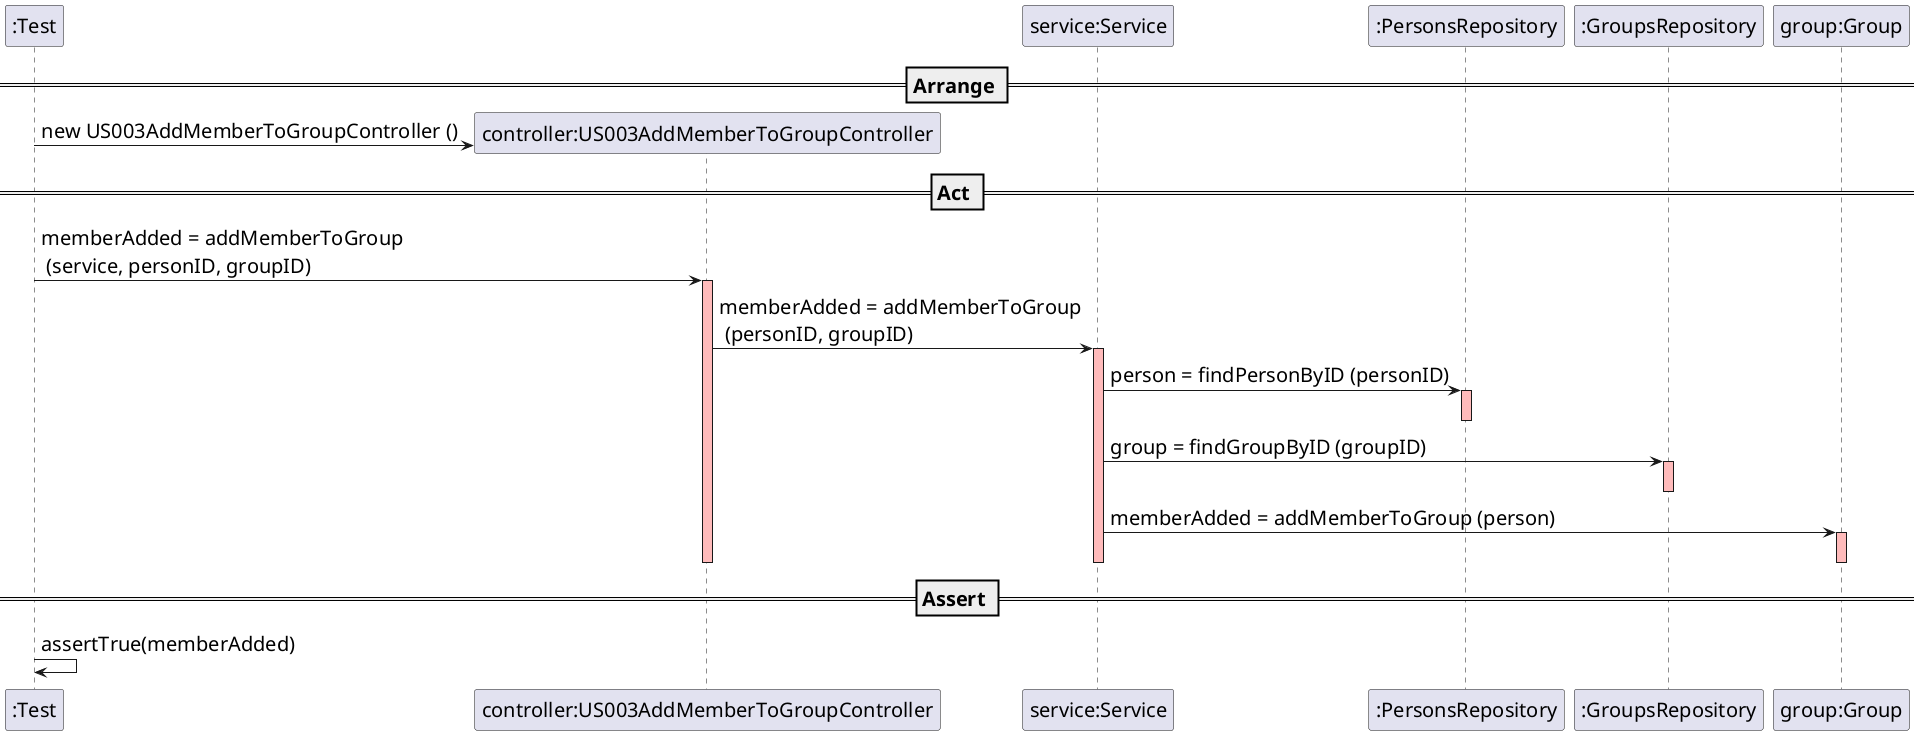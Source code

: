 .@startuml
skinparam DefaultFontSize 20
create ":Test"

== Arrange ==

create "controller:US003AddMemberToGroupController"
":Test" -> "controller:US003AddMemberToGroupController" : new US003AddMemberToGroupController ()

== Act ==

":Test" -> "controller:US003AddMemberToGroupController" : memberAdded = addMemberToGroup \n (service, personID, groupID)
activate "controller:US003AddMemberToGroupController" #FFBBBB

participant "service:Service"
"controller:US003AddMemberToGroupController" -> "service:Service" : memberAdded = addMemberToGroup\n (personID, groupID)
activate "service:Service" #FFBBBB

participant ":PersonsRepository"
"service:Service" -> ":PersonsRepository" : person = findPersonByID (personID)
activate ":PersonsRepository" #FFBBBB
deactivate ":PersonsRepository" #FFBBBB

participant ":GroupsRepository"
"service:Service" -> ":GroupsRepository" : group = findGroupByID (groupID)
activate ":GroupsRepository" #FFBBBB
deactivate ":GroupsRepository" #FFBBBB

participant "group:Group"
"service:Service" -> "group:Group" : memberAdded = addMemberToGroup (person)
activate "group:Group" #FFBBBB
deactivate "group:Group" #FFBBBB
deactivate "controller:US003AddMemberToGroupController" #FFBBBB
deactivate "service:Service" #FFBBBB

== Assert ==

":Test" -> ":Test" : assertTrue(memberAdded)

@enduml